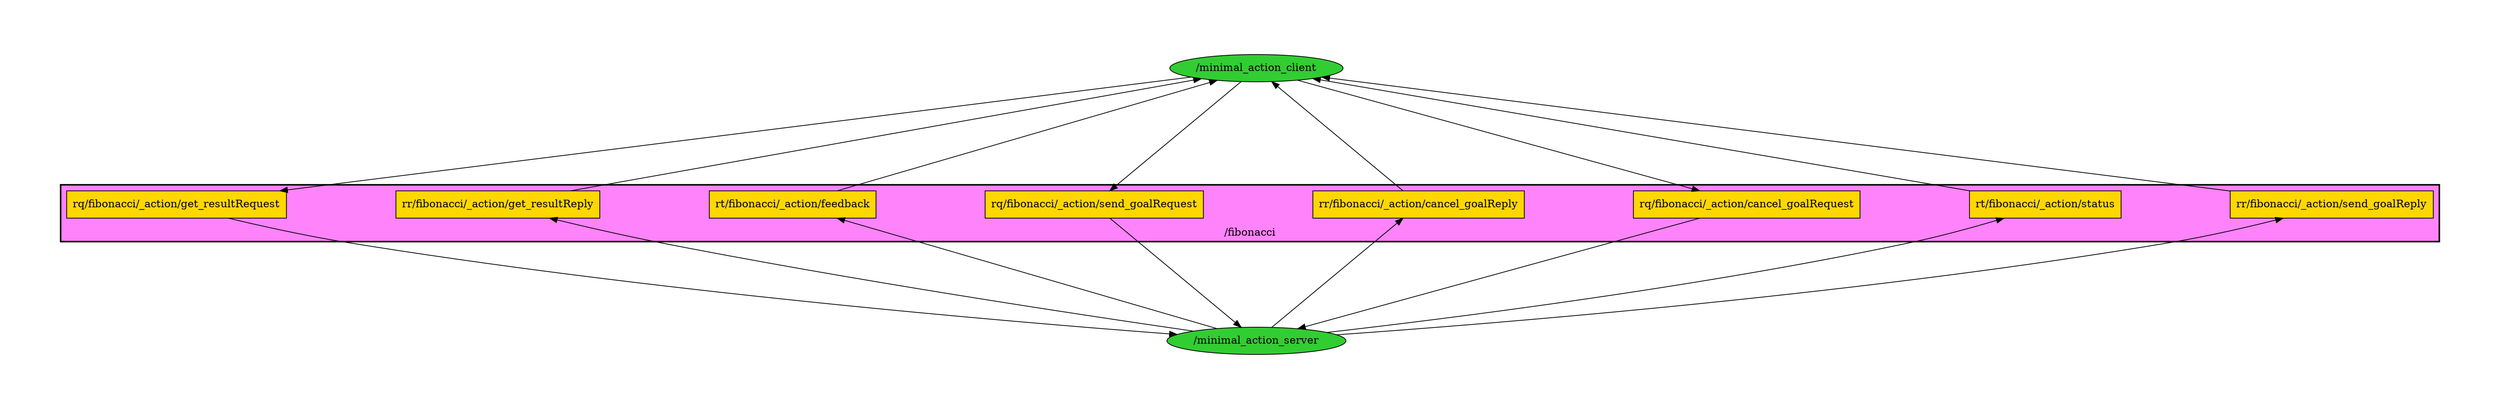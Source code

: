 digraph rosgraph {graph [pad="1", nodesep="2", rankdir="BT", ranksep="2"];"/minimal_action_client"[style=filled,fillcolor="limegreen"];"/minimal_action_server"[style=filled,fillcolor="limegreen"];subgraph cluster_0 { style=filled;fillcolor="orchid1";penwidth=2;label="/fibonacci";"rr/fibonacci/_action/send_goalReply"[shape=box,style=filled,fillcolor="gold"];"rt/fibonacci/_action/status"[shape=box,style=filled,fillcolor="gold"];"rq/fibonacci/_action/cancel_goalRequest"[shape=box,style=filled,fillcolor="gold"];"rr/fibonacci/_action/cancel_goalReply"[shape=box,style=filled,fillcolor="gold"];"rq/fibonacci/_action/send_goalRequest"[shape=box,style=filled,fillcolor="gold"];"rt/fibonacci/_action/feedback"[shape=box,style=filled,fillcolor="gold"];"rr/fibonacci/_action/get_resultReply"[shape=box,style=filled,fillcolor="gold"];"rq/fibonacci/_action/get_resultRequest"[shape=box,style=filled,fillcolor="gold"];"rt/fibonacci/_action/status"[shape=box,style=filled,fillcolor="gold"];"rr/fibonacci/_action/send_goalReply"[shape=box,style=filled,fillcolor="gold"];"rq/fibonacci/_action/get_resultRequest"[shape=box,style=filled,fillcolor="gold"];"rq/fibonacci/_action/send_goalRequest"[shape=box,style=filled,fillcolor="gold"];"rr/fibonacci/_action/cancel_goalReply"[shape=box,style=filled,fillcolor="gold"];"rq/fibonacci/_action/cancel_goalRequest"[shape=box,style=filled,fillcolor="gold"];"rt/fibonacci/_action/feedback"[shape=box,style=filled,fillcolor="gold"];"rr/fibonacci/_action/get_resultReply"[shape=box,style=filled,fillcolor="gold"];}"rt/fibonacci/_action/status" -> "/minimal_action_client""/minimal_action_client" -> "rq/fibonacci/_action/send_goalRequest""rt/fibonacci/_action/feedback" -> "/minimal_action_client""rr/fibonacci/_action/send_goalReply" -> "/minimal_action_client""/minimal_action_client" -> "rq/fibonacci/_action/cancel_goalRequest""rr/fibonacci/_action/get_resultReply" -> "/minimal_action_client""/minimal_action_client" -> "rq/fibonacci/_action/get_resultRequest""rr/fibonacci/_action/cancel_goalReply" -> "/minimal_action_client""rq/fibonacci/_action/send_goalRequest" -> "/minimal_action_server""/minimal_action_server" -> "rr/fibonacci/_action/get_resultReply""/minimal_action_server" -> "rr/fibonacci/_action/cancel_goalReply""rq/fibonacci/_action/get_resultRequest" -> "/minimal_action_server""/minimal_action_server" -> "rr/fibonacci/_action/send_goalReply""/minimal_action_server" -> "rt/fibonacci/_action/feedback""rq/fibonacci/_action/cancel_goalRequest" -> "/minimal_action_server""/minimal_action_server" -> "rt/fibonacci/_action/status"}